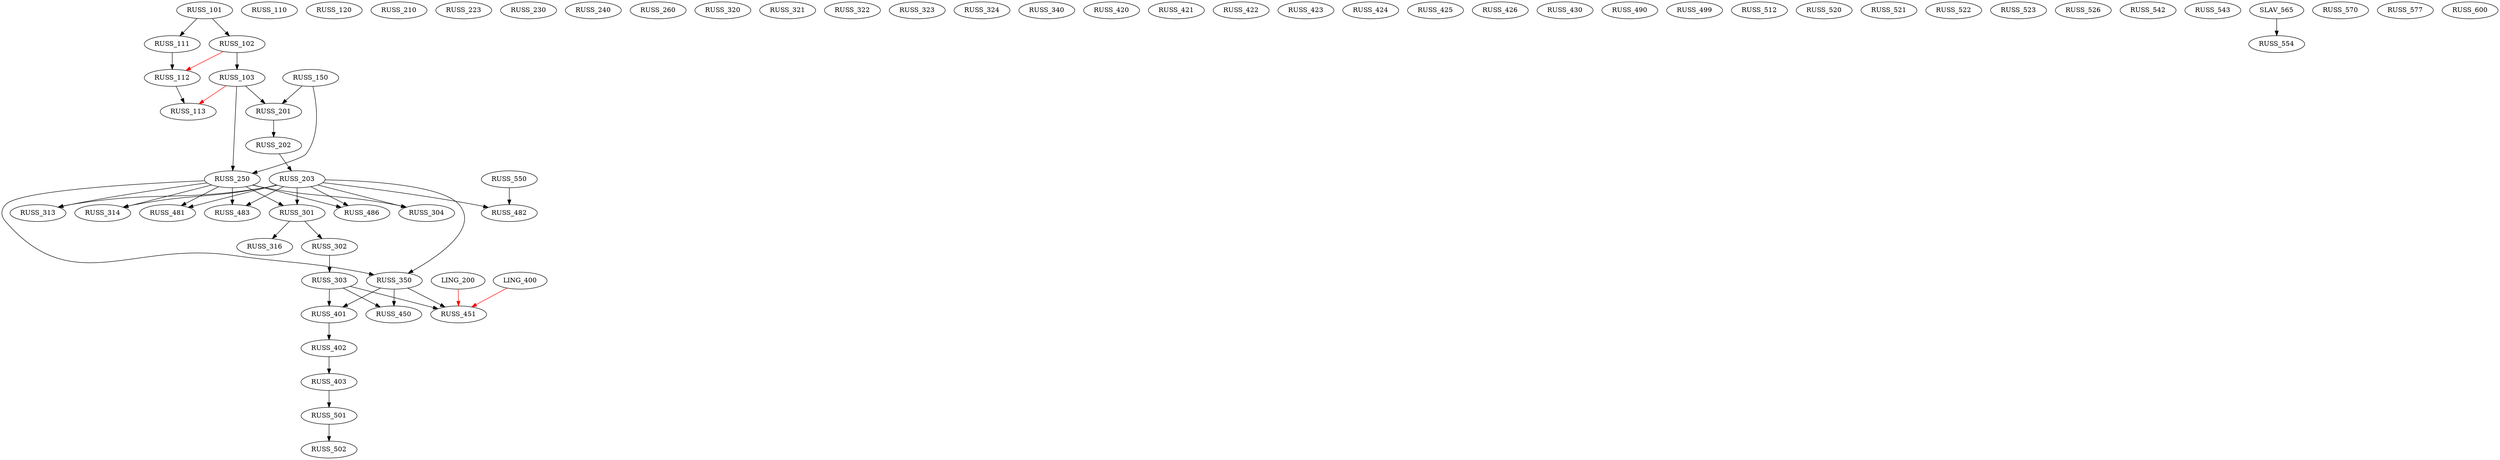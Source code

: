 digraph G {
    RUSS_101;
    edge [color=black];
    RUSS_101 -> RUSS_102;
    edge [color=black];
    RUSS_102 -> RUSS_103;
    RUSS_110;
    edge [color=black];
    RUSS_101 -> RUSS_111;
    edge [color=black];
    RUSS_111 -> RUSS_112;
    edge [color=red];
    RUSS_102 -> RUSS_112;
    edge [color=black];
    RUSS_112 -> RUSS_113;
    edge [color=red];
    RUSS_103 -> RUSS_113;
    RUSS_120;
    RUSS_150;
    edge [color=black];
    RUSS_103 -> RUSS_201;
    RUSS_150 -> RUSS_201;
    edge [color=black];
    RUSS_201 -> RUSS_202;
    edge [color=black];
    RUSS_202 -> RUSS_203;
    RUSS_210;
    RUSS_223;
    RUSS_230;
    RUSS_240;
    edge [color=black];
    RUSS_103 -> RUSS_250;
    RUSS_150 -> RUSS_250;
    RUSS_260;
    edge [color=black];
    RUSS_203 -> RUSS_301;
    RUSS_250 -> RUSS_301;
    edge [color=black];
    RUSS_301 -> RUSS_302;
    edge [color=black];
    RUSS_302 -> RUSS_303;
    edge [color=black];
    RUSS_203 -> RUSS_304;
    RUSS_250 -> RUSS_304;
    edge [color=black];
    RUSS_203 -> RUSS_313;
    RUSS_250 -> RUSS_313;
    edge [color=black];
    RUSS_203 -> RUSS_314;
    RUSS_250 -> RUSS_314;
    edge [color=black];
    RUSS_301 -> RUSS_316;
    RUSS_320;
    RUSS_321;
    RUSS_322;
    RUSS_323;
    RUSS_324;
    RUSS_340;
    edge [color=black];
    RUSS_203 -> RUSS_350;
    RUSS_250 -> RUSS_350;
    edge [color=black];
    RUSS_303 -> RUSS_401;
    RUSS_350 -> RUSS_401;
    edge [color=black];
    RUSS_401 -> RUSS_402;
    edge [color=black];
    RUSS_402 -> RUSS_403;
    RUSS_420;
    RUSS_421;
    RUSS_422;
    RUSS_423;
    RUSS_424;
    RUSS_425;
    RUSS_426;
    RUSS_430;
    edge [color=black];
    RUSS_303 -> RUSS_450;
    RUSS_350 -> RUSS_450;
    edge [color=black];
    RUSS_303 -> RUSS_451;
    RUSS_350 -> RUSS_451;
    edge [color=red];
    LING_200 -> RUSS_451;
    LING_400 -> RUSS_451;
    edge [color=black];
    RUSS_203 -> RUSS_481;
    RUSS_250 -> RUSS_481;
    edge [color=black];
    RUSS_203 -> RUSS_482;
    RUSS_550 -> RUSS_482;
    edge [color=black];
    RUSS_203 -> RUSS_483;
    RUSS_250 -> RUSS_483;
    edge [color=black];
    RUSS_203 -> RUSS_486;
    RUSS_250 -> RUSS_486;
    RUSS_490;
    RUSS_499;
    edge [color=black];
    RUSS_403 -> RUSS_501;
    edge [color=black];
    RUSS_501 -> RUSS_502;
    RUSS_512;
    RUSS_520;
    RUSS_521;
    RUSS_522;
    RUSS_523;
    RUSS_526;
    RUSS_542;
    RUSS_543;
    edge [color=black];
    SLAV_565 -> RUSS_554;
    RUSS_570;
    RUSS_577;
    RUSS_600;
}
